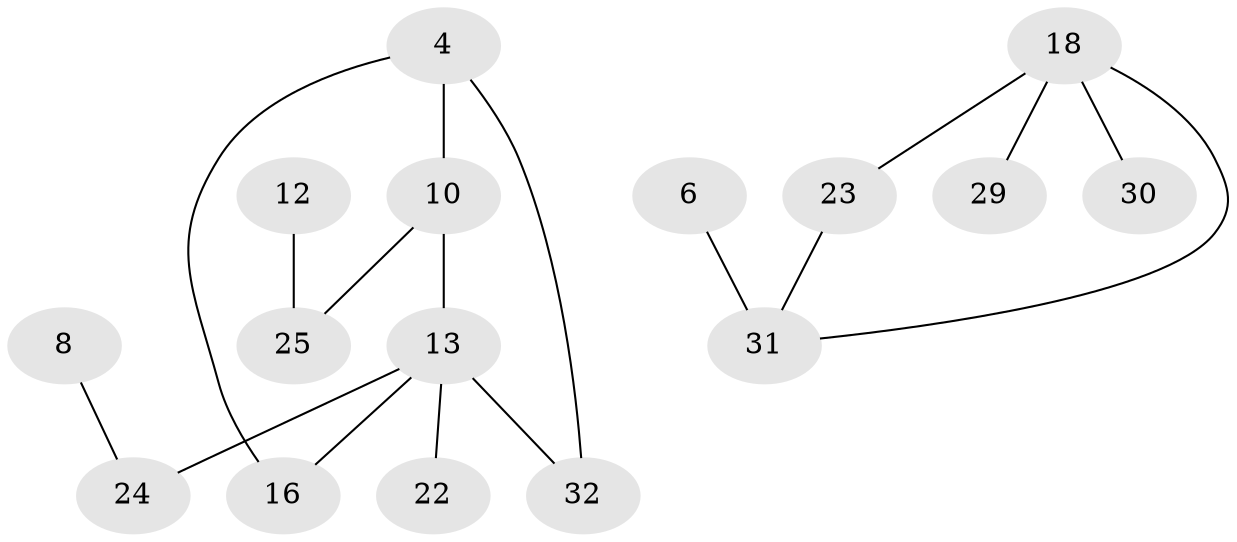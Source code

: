 // original degree distribution, {0: 0.22950819672131148, 2: 0.22950819672131148, 3: 0.09836065573770492, 4: 0.08196721311475409, 1: 0.32786885245901637, 5: 0.03278688524590164}
// Generated by graph-tools (version 1.1) at 2025/35/03/04/25 23:35:50]
// undirected, 16 vertices, 17 edges
graph export_dot {
  node [color=gray90,style=filled];
  4;
  6;
  8;
  10;
  12;
  13;
  16;
  18;
  22;
  23;
  24;
  25;
  29;
  30;
  31;
  32;
  4 -- 10 [weight=1.0];
  4 -- 16 [weight=1.0];
  4 -- 32 [weight=1.0];
  6 -- 31 [weight=2.0];
  8 -- 24 [weight=1.0];
  10 -- 13 [weight=1.0];
  10 -- 25 [weight=2.0];
  12 -- 25 [weight=1.0];
  13 -- 16 [weight=1.0];
  13 -- 22 [weight=1.0];
  13 -- 24 [weight=2.0];
  13 -- 32 [weight=1.0];
  18 -- 23 [weight=1.0];
  18 -- 29 [weight=1.0];
  18 -- 30 [weight=1.0];
  18 -- 31 [weight=1.0];
  23 -- 31 [weight=1.0];
}
